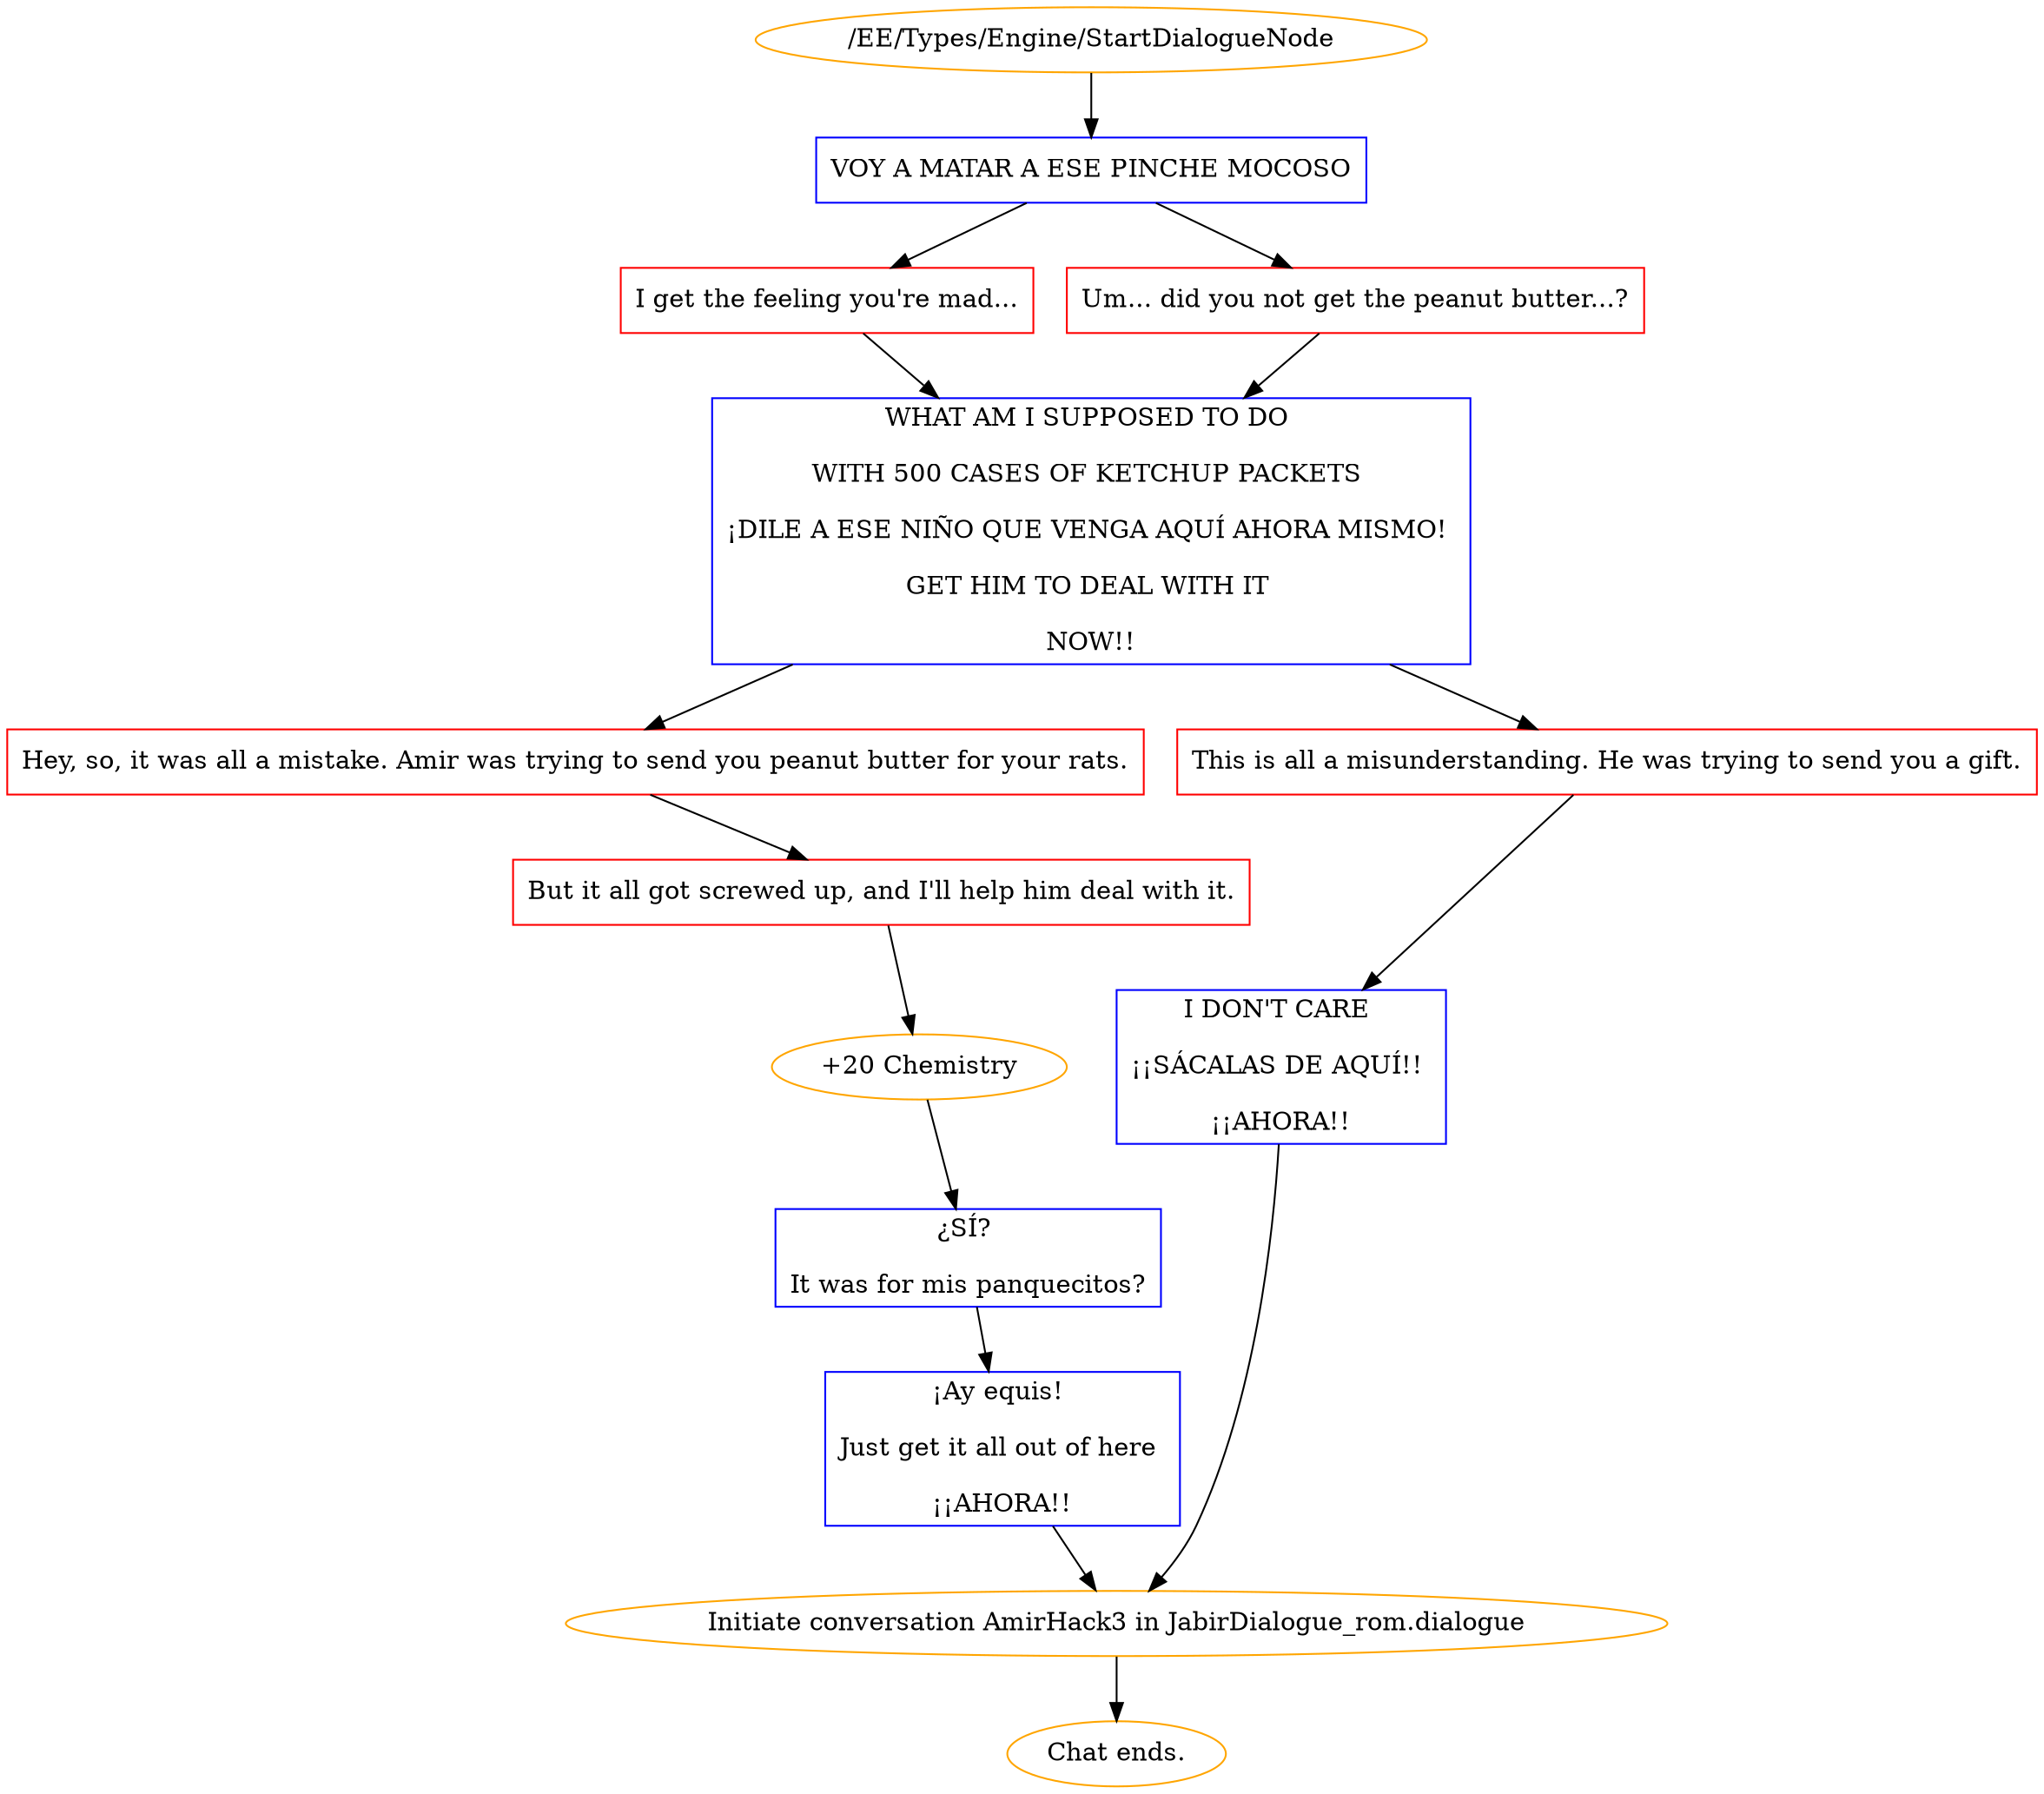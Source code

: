 digraph {
	1768 [label="/EE/Types/Engine/StartDialogueNode",color=orange];
		1768 -> 1769;
	1769 [label="VOY A MATAR A ESE PINCHE MOCOSO",shape=box,color=blue];
		1769 -> 1770;
		1769 -> 1771;
	1770 [label="I get the feeling you're mad...",shape=box,color=red];
		1770 -> 1772;
	1771 [label="Um... did you not get the peanut butter...?",shape=box,color=red];
		1771 -> 1772;
	1772 [label="WHAT AM I SUPPOSED TO DO 
WITH 500 CASES OF KETCHUP PACKETS 
¡DILE A ESE NIÑO QUE VENGA AQUÍ AHORA MISMO! 
GET HIM TO DEAL WITH IT 
NOW!!",shape=box,color=blue];
		1772 -> 1773;
		1772 -> 1774;
	1773 [label="Hey, so, it was all a mistake. Amir was trying to send you peanut butter for your rats.",shape=box,color=red];
		1773 -> 1775;
	1774 [label="This is all a misunderstanding. He was trying to send you a gift.",shape=box,color=red];
		1774 -> 1776;
	1775 [label="But it all got screwed up, and I'll help him deal with it.",shape=box,color=red];
		1775 -> 1780;
	1776 [label="I DON'T CARE 
¡¡SÁCALAS DE AQUÍ!! 
¡¡AHORA!!",shape=box,color=blue];
		1776 -> 1777;
	1780 [label="+20 Chemistry",color=orange];
		1780 -> 1778;
	1777 [label="Initiate conversation AmirHack3 in JabirDialogue_rom.dialogue",color=orange];
		1777 -> "Chat ends.";
	1778 [label="¿SÍ? 
It was for mis panquecitos?",shape=box,color=blue];
		1778 -> 1779;
	"Chat ends." [color=orange];
	1779 [label="¡Ay equis! 
Just get it all out of here 
¡¡AHORA!!",shape=box,color=blue];
		1779 -> 1777;
}